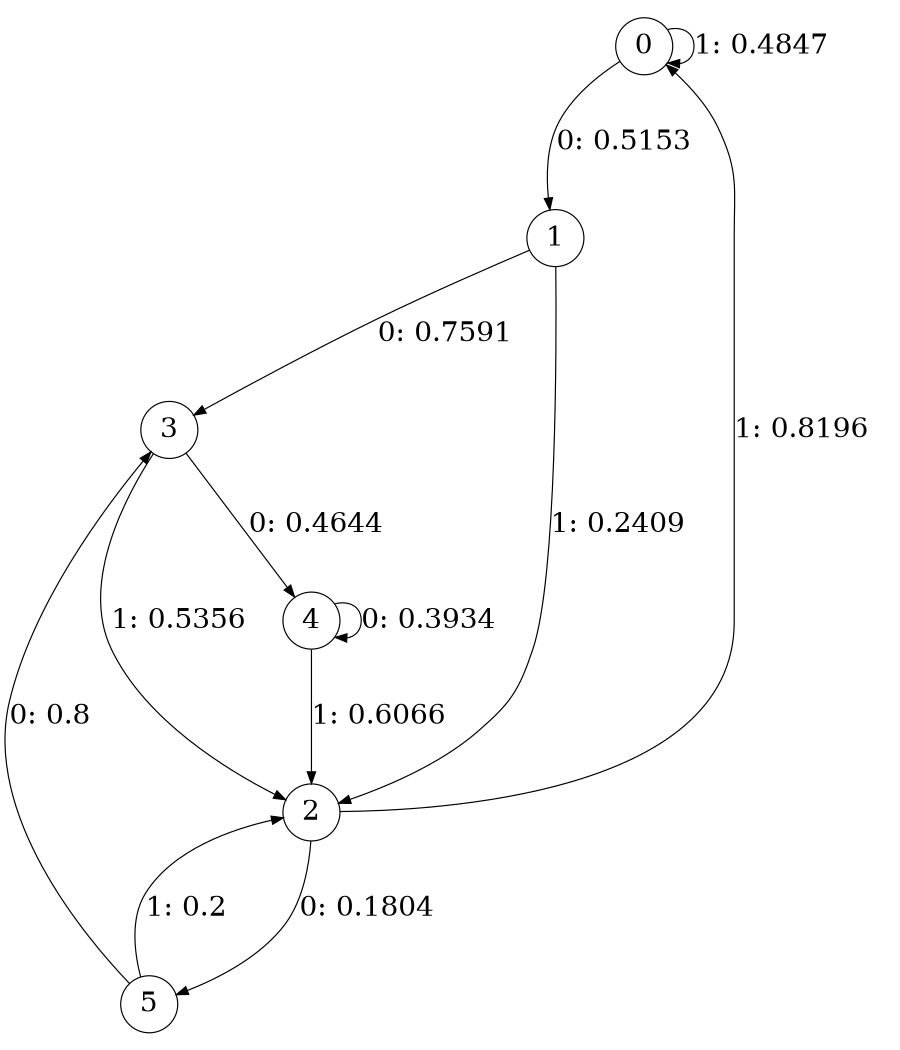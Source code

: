 digraph "ch6randomL3" {
size = "6,8.5";
ratio = "fill";
node [shape = circle];
node [fontsize = 24];
edge [fontsize = 24];
0 -> 1 [label = "0: 0.5153   "];
0 -> 0 [label = "1: 0.4847   "];
1 -> 3 [label = "0: 0.7591   "];
1 -> 2 [label = "1: 0.2409   "];
2 -> 5 [label = "0: 0.1804   "];
2 -> 0 [label = "1: 0.8196   "];
3 -> 4 [label = "0: 0.4644   "];
3 -> 2 [label = "1: 0.5356   "];
4 -> 4 [label = "0: 0.3934   "];
4 -> 2 [label = "1: 0.6066   "];
5 -> 3 [label = "0: 0.8      "];
5 -> 2 [label = "1: 0.2      "];
}